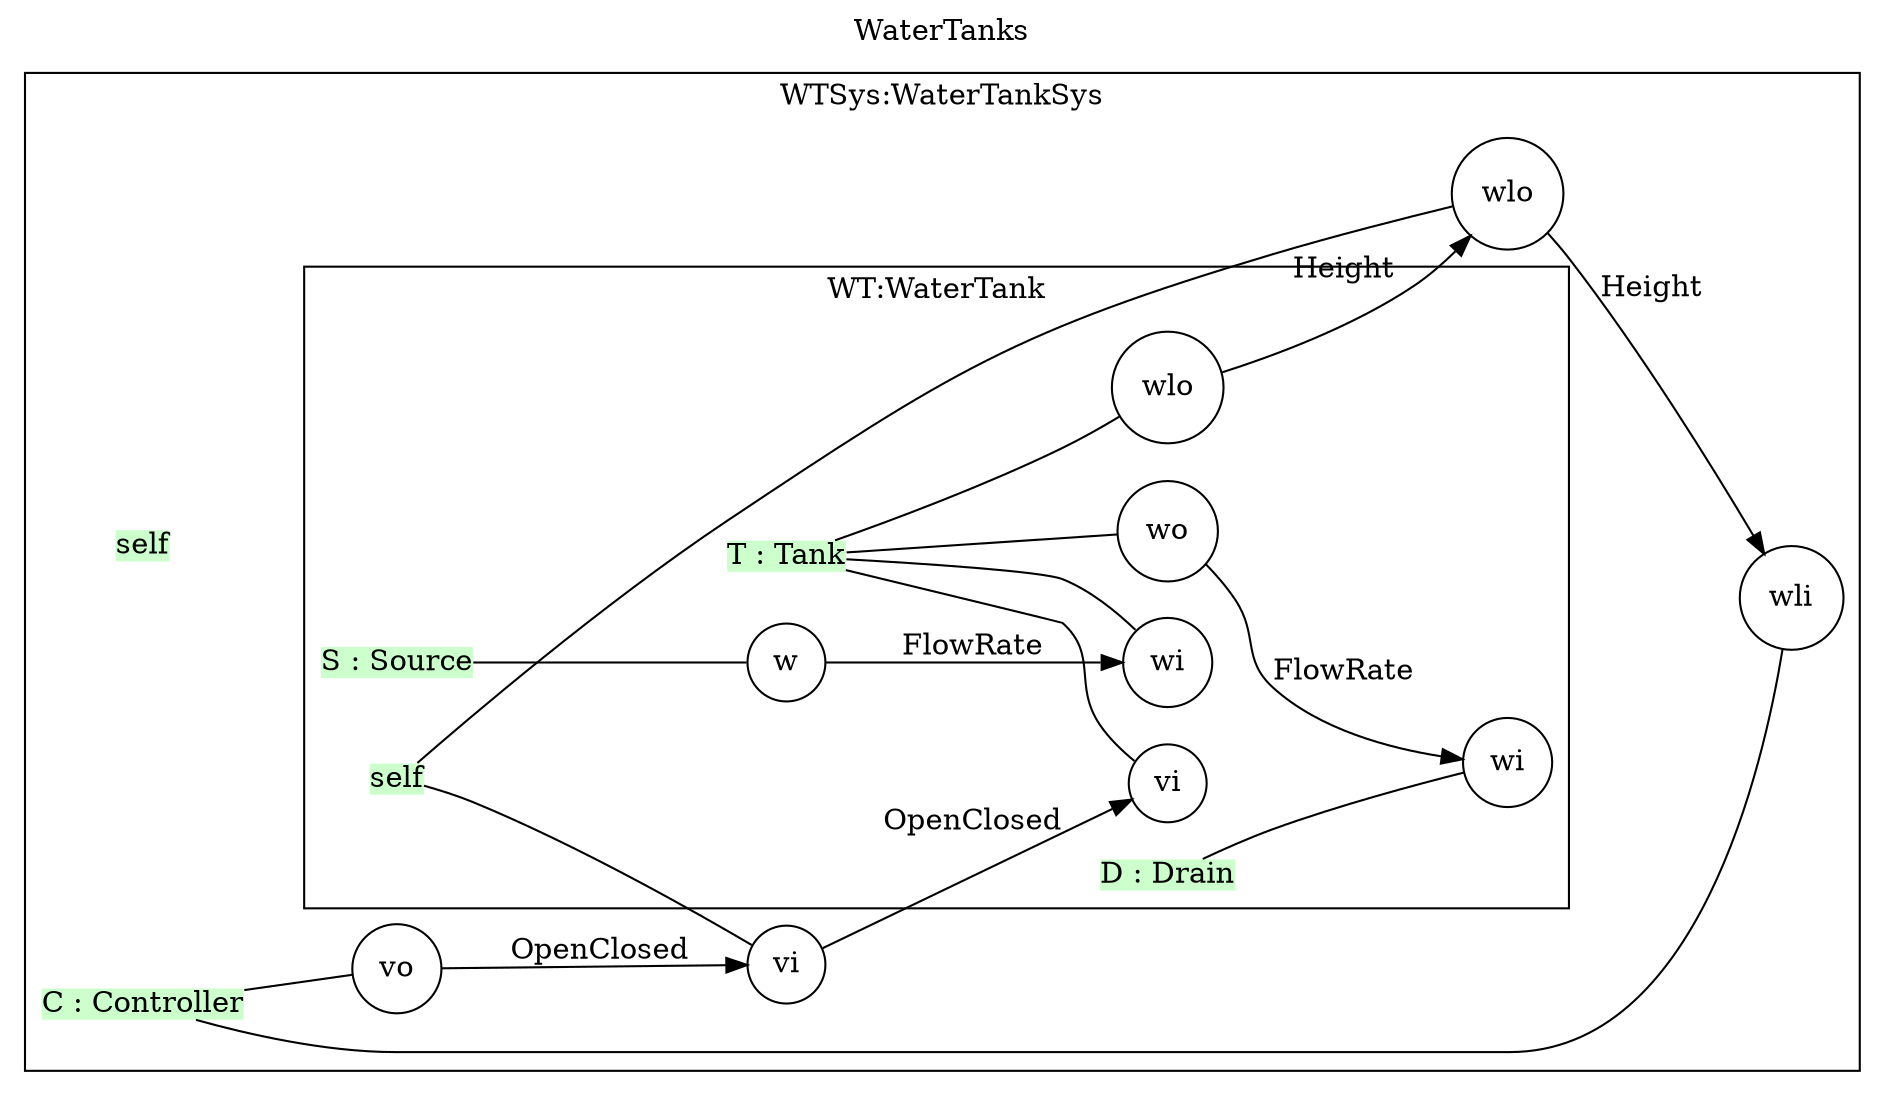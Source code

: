 digraph {
compound=true;
rankdir=LR;
label=WaterTanks;
labelloc=t;
subgraph WTSys_BlI_ {
cluster=true;label="WTSys:WaterTankSys";
WTSys_BlI[shape=plain,fillcolor="#CCFFCC",style = filled,label=self];
subgraph WT_BlI_ {
cluster=true;label="WT:WaterTank";
WT_BlI[shape=plain,fillcolor="#CCFFCC",style = filled,label=self];
T_BlI[shape=plain,fillcolor="#CCFFCC",style = filled,label="T : Tank"];
T_vi_PI[shape=circle,label="vi"];
T_BlI->T_vi_PI[dir=none];
T_wo_PI[shape=circle,label="wo"];
T_BlI->T_wo_PI[dir=none];
T_wi_PI[shape=circle,label="wi"];
T_BlI->T_wi_PI[dir=none];
T_wlo_PI[shape=circle,label="wlo"];
T_BlI->T_wlo_PI[dir=none];
S_BlI[shape=plain,fillcolor="#CCFFCC",style = filled,label="S : Source"];
S_w_PI[shape=circle,label="w"];
S_BlI->S_w_PI[dir=none];
D_BlI[shape=plain,fillcolor="#CCFFCC",style = filled,label="D : Drain"];
D_wi_PI[shape=circle,label="wi"];
D_BlI->D_wi_PI[dir=none];
}
WT_wlo_PI[shape=circle,label="wlo"];
WT_BlI->WT_wlo_PI[dir=none];
WT_vi_PI[shape=circle,label="vi"];
WT_BlI->WT_vi_PI[dir=none];
C_BlI[shape=plain,fillcolor="#CCFFCC",style = filled,label="C : Controller"];
C_wli_PI[shape=circle,label="wli"];
C_BlI->C_wli_PI[dir=none];
C_vo_PI[shape=circle,label="vo"];
C_BlI->C_vo_PI[dir=none];
}
S_w_PI->T_wi_PI[label="FlowRate"];
WT_vi_PI->T_vi_PI[label="OpenClosed"];
C_vo_PI->WT_vi_PI[label="OpenClosed"];
WT_wlo_PI->C_wli_PI[label="Height"];
T_wlo_PI->WT_wlo_PI[label="Height"];
T_wo_PI->D_wi_PI[label="FlowRate"];
}
